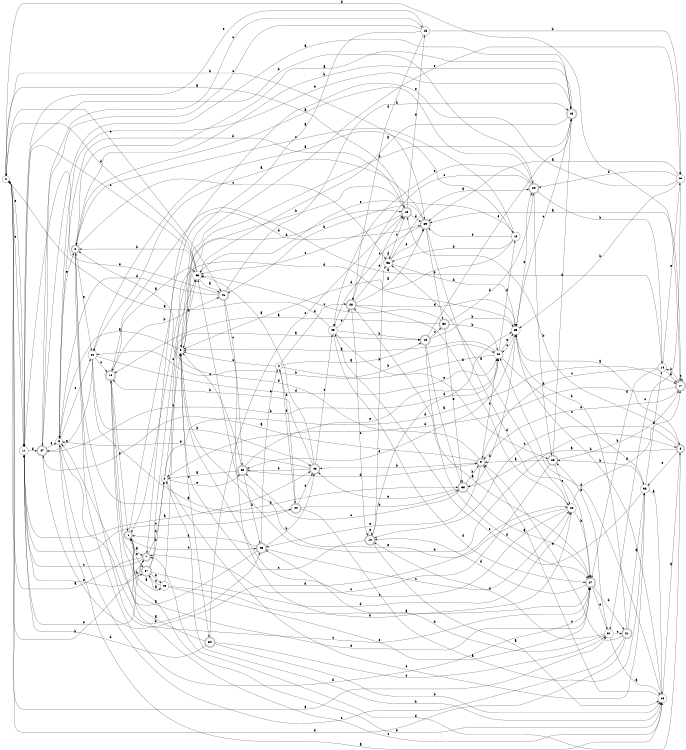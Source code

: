 digraph n39_10 {
__start0 [label="" shape="none"];

rankdir=LR;
size="8,5";

s0 [style="filled", color="black", fillcolor="white" shape="circle", label="0"];
s1 [style="rounded,filled", color="black", fillcolor="white" shape="doublecircle", label="1"];
s2 [style="filled", color="black", fillcolor="white" shape="circle", label="2"];
s3 [style="filled", color="black", fillcolor="white" shape="circle", label="3"];
s4 [style="filled", color="black", fillcolor="white" shape="circle", label="4"];
s5 [style="filled", color="black", fillcolor="white" shape="circle", label="5"];
s6 [style="rounded,filled", color="black", fillcolor="white" shape="doublecircle", label="6"];
s7 [style="rounded,filled", color="black", fillcolor="white" shape="doublecircle", label="7"];
s8 [style="rounded,filled", color="black", fillcolor="white" shape="doublecircle", label="8"];
s9 [style="rounded,filled", color="black", fillcolor="white" shape="doublecircle", label="9"];
s10 [style="filled", color="black", fillcolor="white" shape="circle", label="10"];
s11 [style="filled", color="black", fillcolor="white" shape="circle", label="11"];
s12 [style="rounded,filled", color="black", fillcolor="white" shape="doublecircle", label="12"];
s13 [style="rounded,filled", color="black", fillcolor="white" shape="doublecircle", label="13"];
s14 [style="filled", color="black", fillcolor="white" shape="circle", label="14"];
s15 [style="filled", color="black", fillcolor="white" shape="circle", label="15"];
s16 [style="rounded,filled", color="black", fillcolor="white" shape="doublecircle", label="16"];
s17 [style="rounded,filled", color="black", fillcolor="white" shape="doublecircle", label="17"];
s18 [style="filled", color="black", fillcolor="white" shape="circle", label="18"];
s19 [style="rounded,filled", color="black", fillcolor="white" shape="doublecircle", label="19"];
s20 [style="filled", color="black", fillcolor="white" shape="circle", label="20"];
s21 [style="rounded,filled", color="black", fillcolor="white" shape="doublecircle", label="21"];
s22 [style="rounded,filled", color="black", fillcolor="white" shape="doublecircle", label="22"];
s23 [style="filled", color="black", fillcolor="white" shape="circle", label="23"];
s24 [style="filled", color="black", fillcolor="white" shape="circle", label="24"];
s25 [style="rounded,filled", color="black", fillcolor="white" shape="doublecircle", label="25"];
s26 [style="filled", color="black", fillcolor="white" shape="circle", label="26"];
s27 [style="rounded,filled", color="black", fillcolor="white" shape="doublecircle", label="27"];
s28 [style="rounded,filled", color="black", fillcolor="white" shape="doublecircle", label="28"];
s29 [style="rounded,filled", color="black", fillcolor="white" shape="doublecircle", label="29"];
s30 [style="rounded,filled", color="black", fillcolor="white" shape="doublecircle", label="30"];
s31 [style="filled", color="black", fillcolor="white" shape="circle", label="31"];
s32 [style="rounded,filled", color="black", fillcolor="white" shape="doublecircle", label="32"];
s33 [style="filled", color="black", fillcolor="white" shape="circle", label="33"];
s34 [style="rounded,filled", color="black", fillcolor="white" shape="doublecircle", label="34"];
s35 [style="filled", color="black", fillcolor="white" shape="circle", label="35"];
s36 [style="filled", color="black", fillcolor="white" shape="circle", label="36"];
s37 [style="rounded,filled", color="black", fillcolor="white" shape="doublecircle", label="37"];
s38 [style="rounded,filled", color="black", fillcolor="white" shape="doublecircle", label="38"];
s39 [style="rounded,filled", color="black", fillcolor="white" shape="doublecircle", label="39"];
s40 [style="rounded,filled", color="black", fillcolor="white" shape="doublecircle", label="40"];
s41 [style="rounded,filled", color="black", fillcolor="white" shape="doublecircle", label="41"];
s42 [style="filled", color="black", fillcolor="white" shape="circle", label="42"];
s43 [style="filled", color="black", fillcolor="white" shape="circle", label="43"];
s44 [style="rounded,filled", color="black", fillcolor="white" shape="doublecircle", label="44"];
s45 [style="rounded,filled", color="black", fillcolor="white" shape="doublecircle", label="45"];
s46 [style="filled", color="black", fillcolor="white" shape="circle", label="46"];
s47 [style="rounded,filled", color="black", fillcolor="white" shape="doublecircle", label="47"];
s0 -> s31 [label="a"];
s0 -> s39 [label="b"];
s0 -> s41 [label="c"];
s0 -> s17 [label="d"];
s0 -> s11 [label="e"];
s1 -> s7 [label="a"];
s1 -> s37 [label="b"];
s1 -> s45 [label="c"];
s1 -> s39 [label="d"];
s1 -> s37 [label="e"];
s2 -> s13 [label="a"];
s2 -> s18 [label="b"];
s2 -> s3 [label="c"];
s2 -> s17 [label="d"];
s2 -> s30 [label="e"];
s3 -> s5 [label="a"];
s3 -> s8 [label="b"];
s3 -> s34 [label="c"];
s3 -> s46 [label="d"];
s3 -> s23 [label="e"];
s4 -> s13 [label="a"];
s4 -> s26 [label="b"];
s4 -> s3 [label="c"];
s4 -> s28 [label="d"];
s4 -> s44 [label="e"];
s5 -> s18 [label="a"];
s5 -> s45 [label="b"];
s5 -> s20 [label="c"];
s5 -> s19 [label="d"];
s5 -> s6 [label="e"];
s6 -> s22 [label="a"];
s6 -> s38 [label="b"];
s6 -> s36 [label="c"];
s6 -> s27 [label="d"];
s6 -> s20 [label="e"];
s7 -> s0 [label="a"];
s7 -> s0 [label="b"];
s7 -> s11 [label="c"];
s7 -> s2 [label="d"];
s7 -> s11 [label="e"];
s8 -> s38 [label="a"];
s8 -> s19 [label="b"];
s8 -> s12 [label="c"];
s8 -> s7 [label="d"];
s8 -> s33 [label="e"];
s9 -> s47 [label="a"];
s9 -> s40 [label="b"];
s9 -> s26 [label="c"];
s9 -> s6 [label="d"];
s9 -> s45 [label="e"];
s10 -> s20 [label="a"];
s10 -> s36 [label="b"];
s10 -> s6 [label="c"];
s10 -> s3 [label="d"];
s10 -> s39 [label="e"];
s11 -> s40 [label="a"];
s11 -> s29 [label="b"];
s11 -> s0 [label="c"];
s11 -> s47 [label="d"];
s11 -> s7 [label="e"];
s12 -> s18 [label="a"];
s12 -> s36 [label="b"];
s12 -> s3 [label="c"];
s12 -> s35 [label="d"];
s12 -> s12 [label="e"];
s13 -> s38 [label="a"];
s13 -> s35 [label="b"];
s13 -> s32 [label="c"];
s13 -> s27 [label="d"];
s13 -> s22 [label="e"];
s14 -> s16 [label="a"];
s14 -> s17 [label="b"];
s14 -> s9 [label="c"];
s14 -> s27 [label="d"];
s14 -> s23 [label="e"];
s15 -> s3 [label="a"];
s15 -> s23 [label="b"];
s15 -> s47 [label="c"];
s15 -> s28 [label="d"];
s15 -> s11 [label="e"];
s16 -> s46 [label="a"];
s16 -> s41 [label="b"];
s16 -> s18 [label="c"];
s16 -> s27 [label="d"];
s16 -> s1 [label="e"];
s17 -> s39 [label="a"];
s17 -> s14 [label="b"];
s17 -> s17 [label="c"];
s17 -> s2 [label="d"];
s17 -> s9 [label="e"];
s18 -> s8 [label="a"];
s18 -> s35 [label="b"];
s18 -> s9 [label="c"];
s18 -> s26 [label="d"];
s18 -> s1 [label="e"];
s19 -> s0 [label="a"];
s19 -> s3 [label="b"];
s19 -> s46 [label="c"];
s19 -> s39 [label="d"];
s19 -> s15 [label="e"];
s20 -> s44 [label="a"];
s20 -> s40 [label="b"];
s20 -> s16 [label="c"];
s20 -> s26 [label="d"];
s20 -> s47 [label="e"];
s21 -> s33 [label="a"];
s21 -> s35 [label="b"];
s21 -> s5 [label="c"];
s21 -> s0 [label="d"];
s21 -> s9 [label="e"];
s22 -> s46 [label="a"];
s22 -> s6 [label="b"];
s22 -> s35 [label="c"];
s22 -> s3 [label="d"];
s22 -> s5 [label="e"];
s23 -> s39 [label="a"];
s23 -> s35 [label="b"];
s23 -> s31 [label="c"];
s23 -> s29 [label="d"];
s23 -> s7 [label="e"];
s24 -> s36 [label="a"];
s24 -> s27 [label="b"];
s24 -> s3 [label="c"];
s24 -> s17 [label="d"];
s24 -> s46 [label="e"];
s25 -> s9 [label="a"];
s25 -> s17 [label="b"];
s25 -> s7 [label="c"];
s25 -> s22 [label="d"];
s25 -> s24 [label="e"];
s26 -> s3 [label="a"];
s26 -> s20 [label="b"];
s26 -> s33 [label="c"];
s26 -> s10 [label="d"];
s26 -> s35 [label="e"];
s27 -> s28 [label="a"];
s27 -> s21 [label="b"];
s27 -> s6 [label="c"];
s27 -> s12 [label="d"];
s27 -> s31 [label="e"];
s28 -> s39 [label="a"];
s28 -> s24 [label="b"];
s28 -> s12 [label="c"];
s28 -> s35 [label="d"];
s28 -> s19 [label="e"];
s29 -> s6 [label="a"];
s29 -> s14 [label="b"];
s29 -> s28 [label="c"];
s29 -> s25 [label="d"];
s29 -> s43 [label="e"];
s30 -> s2 [label="a"];
s30 -> s45 [label="b"];
s30 -> s3 [label="c"];
s30 -> s9 [label="d"];
s30 -> s26 [label="e"];
s31 -> s18 [label="a"];
s31 -> s45 [label="b"];
s31 -> s21 [label="c"];
s31 -> s12 [label="d"];
s31 -> s25 [label="e"];
s32 -> s16 [label="a"];
s32 -> s26 [label="b"];
s32 -> s46 [label="c"];
s32 -> s29 [label="d"];
s32 -> s38 [label="e"];
s33 -> s18 [label="a"];
s33 -> s25 [label="b"];
s33 -> s43 [label="c"];
s33 -> s14 [label="d"];
s33 -> s2 [label="e"];
s34 -> s16 [label="a"];
s34 -> s18 [label="b"];
s34 -> s19 [label="c"];
s34 -> s11 [label="d"];
s34 -> s31 [label="e"];
s35 -> s8 [label="a"];
s35 -> s29 [label="b"];
s35 -> s26 [label="c"];
s35 -> s1 [label="d"];
s35 -> s30 [label="e"];
s36 -> s29 [label="a"];
s36 -> s35 [label="b"];
s36 -> s19 [label="c"];
s36 -> s36 [label="d"];
s36 -> s39 [label="e"];
s37 -> s42 [label="a"];
s37 -> s2 [label="b"];
s37 -> s46 [label="c"];
s37 -> s24 [label="d"];
s37 -> s42 [label="e"];
s38 -> s27 [label="a"];
s38 -> s9 [label="b"];
s38 -> s30 [label="c"];
s38 -> s35 [label="d"];
s38 -> s40 [label="e"];
s39 -> s20 [label="a"];
s39 -> s41 [label="b"];
s39 -> s43 [label="c"];
s39 -> s27 [label="d"];
s39 -> s32 [label="e"];
s40 -> s46 [label="a"];
s40 -> s16 [label="b"];
s40 -> s43 [label="c"];
s40 -> s5 [label="d"];
s40 -> s30 [label="e"];
s41 -> s27 [label="a"];
s41 -> s22 [label="b"];
s41 -> s30 [label="c"];
s41 -> s5 [label="d"];
s41 -> s11 [label="e"];
s42 -> s1 [label="a"];
s42 -> s24 [label="b"];
s42 -> s37 [label="c"];
s42 -> s19 [label="d"];
s42 -> s27 [label="e"];
s43 -> s0 [label="a"];
s43 -> s13 [label="b"];
s43 -> s28 [label="c"];
s43 -> s27 [label="d"];
s43 -> s25 [label="e"];
s44 -> s33 [label="a"];
s44 -> s38 [label="b"];
s44 -> s11 [label="c"];
s44 -> s4 [label="d"];
s44 -> s40 [label="e"];
s45 -> s5 [label="a"];
s45 -> s40 [label="b"];
s45 -> s24 [label="c"];
s45 -> s1 [label="d"];
s45 -> s4 [label="e"];
s46 -> s41 [label="a"];
s46 -> s6 [label="b"];
s46 -> s11 [label="c"];
s46 -> s0 [label="d"];
s46 -> s10 [label="e"];
s47 -> s22 [label="a"];
s47 -> s26 [label="b"];
s47 -> s15 [label="c"];
s47 -> s24 [label="d"];
s47 -> s5 [label="e"];

}